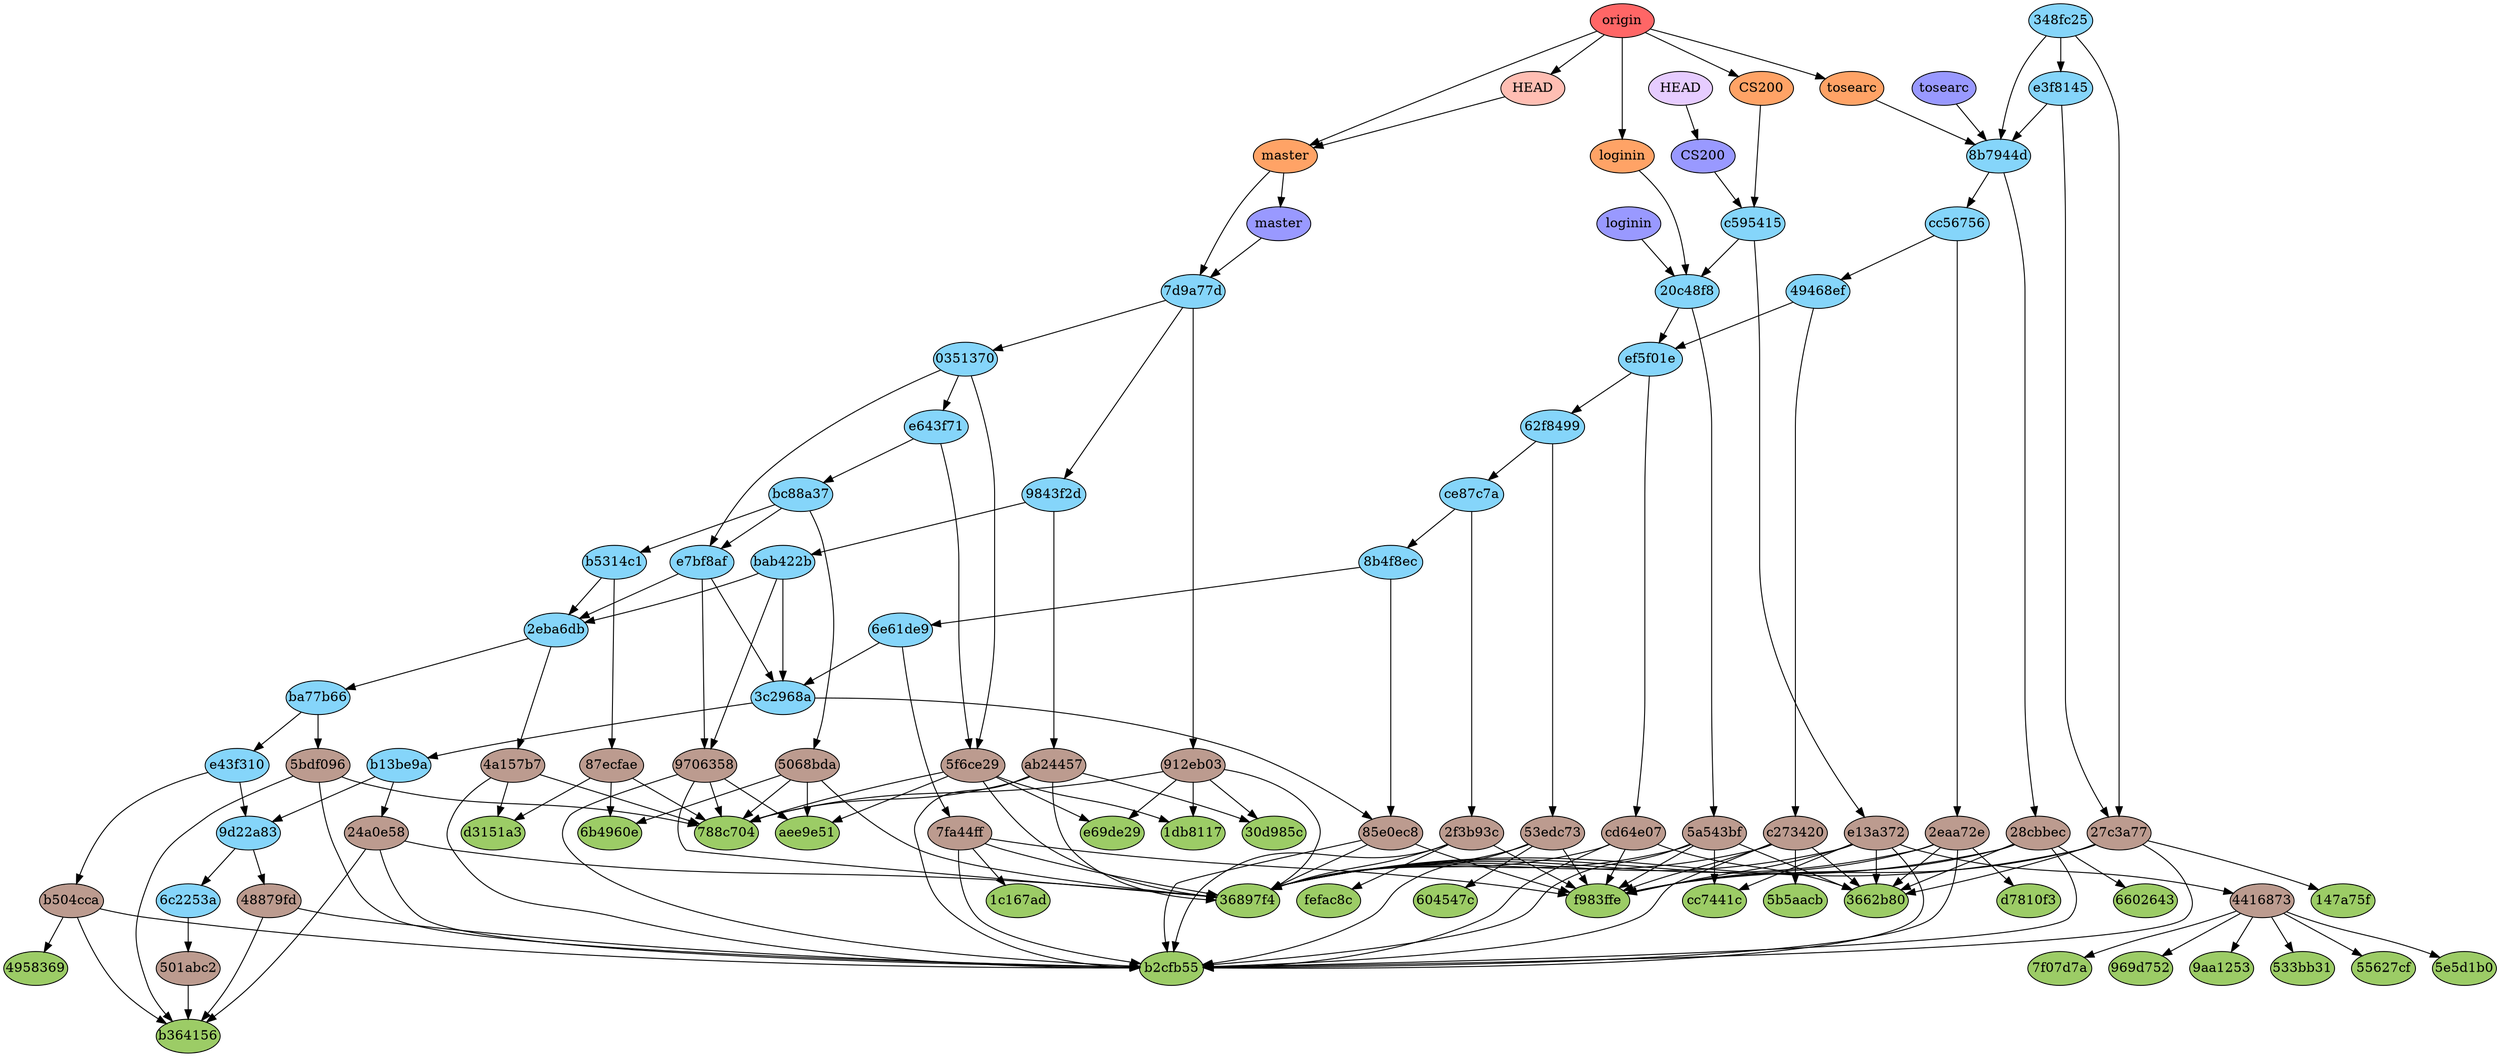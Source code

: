 digraph auto {
	graph [bgcolor=transparent]
	node [fixedsize=true style=filled width=0.95]
	"147a75f5976811b97dddb3ef4c3b85c09c640073" [label="147a75f" fillcolor="#9ccc66"]
	"1c167ada321ea85cb79c5aae456836783fbe2055" [label="1c167ad" fillcolor="#9ccc66"]
	"1db81179feb4a6f42f68bb6bdbeed4b7da32d87d" [label="1db8117" fillcolor="#9ccc66"]
	"30d985ca92a3fb6e74b2e5655bfa7c711bba2a00" [label="30d985c" fillcolor="#9ccc66"]
	"3662b80739e55396d7d49869f5adc5622dc7384c" [label="3662b80" fillcolor="#9ccc66"]
	"36897f4d9c5e5a64bb28efb0022751d03d3c1a06" [label="36897f4" fillcolor="#9ccc66"]
	"49583691234415d8cf88a6c123c7686b1fc3fed3" [label=4958369 fillcolor="#9ccc66"]
	"533bb317f7806e63818a417ab3799ab82aa744c4" [label="533bb31" fillcolor="#9ccc66"]
	"55627cf721a24489dcb8ab58a284d04ee121dddb" [label="55627cf" fillcolor="#9ccc66"]
	"5b5aacb5ddf30a7cfddec92e9a39023866948f41" [label="5b5aacb" fillcolor="#9ccc66"]
	"5e5d1b06efcf0021e8b4df2d154fa8c8991d65fb" [label="5e5d1b0" fillcolor="#9ccc66"]
	"604547ce0657e9351779712ae24a2679503be00f" [label="604547c" fillcolor="#9ccc66"]
	"6602643592b3cf04d98afc46416d4ffcdaac86fa" [label=6602643 fillcolor="#9ccc66"]
	"6b4960e5f1708140a714c68a914a3cc459de4c2c" [label="6b4960e" fillcolor="#9ccc66"]
	"788c7041e7d82086ac63eb6776e277d01e155227" [label="788c704" fillcolor="#9ccc66"]
	"7f07d7a01a3253bfc79efc9cc51cbf05fd30e2a4" [label="7f07d7a" fillcolor="#9ccc66"]
	"969d752af4315d7d99fe8a9154781ef0fe3d214a" [label="969d752" fillcolor="#9ccc66"]
	"9aa12531bf91f35113eb7e62839442b40b9e6251" [label="9aa1253" fillcolor="#9ccc66"]
	aee9e511916d820ec0008256042e3d06f281866d [label=aee9e51 fillcolor="#9ccc66"]
	b2cfb55554e77f8ec8a6ce6a3186b0041f58800f [label=b2cfb55 fillcolor="#9ccc66"]
	b364156274e583666422cedcbf66c4ee7cc4d7dd [label=b364156 fillcolor="#9ccc66"]
	cc7441c75f99ba17523876f53d3f1d44e5688232 [label=cc7441c fillcolor="#9ccc66"]
	d3151a32c95605b67bd0e63665c9986fb820cf9e [label=d3151a3 fillcolor="#9ccc66"]
	d7810f33b33364572c44dd54a2cb862a7fb262ad [label=d7810f3 fillcolor="#9ccc66"]
	e69de29bb2d1d6434b8b29ae775ad8c2e48c5391 [label=e69de29 fillcolor="#9ccc66"]
	f983ffe4ed5edb55270fd4a34c61a2716a0c8fba [label=f983ffe fillcolor="#9ccc66"]
	fefac8cfb3f2a4c6b6d44bb784aa57025dde9608 [label=fefac8c fillcolor="#9ccc66"]
	"24a0e58a062a47f8033e0178568c84d0b1cb7d31" [label="24a0e58" fillcolor="#bc9b8f"]
	"24a0e58a062a47f8033e0178568c84d0b1cb7d31" -> "36897f4d9c5e5a64bb28efb0022751d03d3c1a06"
	"24a0e58a062a47f8033e0178568c84d0b1cb7d31" -> b364156274e583666422cedcbf66c4ee7cc4d7dd
	"24a0e58a062a47f8033e0178568c84d0b1cb7d31" -> b2cfb55554e77f8ec8a6ce6a3186b0041f58800f
	"27c3a779d64ecb0cd095c995fbe3175d73745af1" [label="27c3a77" fillcolor="#bc9b8f"]
	"27c3a779d64ecb0cd095c995fbe3175d73745af1" -> "36897f4d9c5e5a64bb28efb0022751d03d3c1a06"
	"27c3a779d64ecb0cd095c995fbe3175d73745af1" -> "3662b80739e55396d7d49869f5adc5622dc7384c"
	"27c3a779d64ecb0cd095c995fbe3175d73745af1" -> f983ffe4ed5edb55270fd4a34c61a2716a0c8fba
	"27c3a779d64ecb0cd095c995fbe3175d73745af1" -> b2cfb55554e77f8ec8a6ce6a3186b0041f58800f
	"27c3a779d64ecb0cd095c995fbe3175d73745af1" -> "147a75f5976811b97dddb3ef4c3b85c09c640073"
	"28cbbec0094fb0450aa9722e35a7ee93b43bbc04" [label="28cbbec" fillcolor="#bc9b8f"]
	"28cbbec0094fb0450aa9722e35a7ee93b43bbc04" -> "36897f4d9c5e5a64bb28efb0022751d03d3c1a06"
	"28cbbec0094fb0450aa9722e35a7ee93b43bbc04" -> "3662b80739e55396d7d49869f5adc5622dc7384c"
	"28cbbec0094fb0450aa9722e35a7ee93b43bbc04" -> f983ffe4ed5edb55270fd4a34c61a2716a0c8fba
	"28cbbec0094fb0450aa9722e35a7ee93b43bbc04" -> b2cfb55554e77f8ec8a6ce6a3186b0041f58800f
	"28cbbec0094fb0450aa9722e35a7ee93b43bbc04" -> "6602643592b3cf04d98afc46416d4ffcdaac86fa"
	"2eaa72ec217e6cbb01e7f5a954d5d3265e51cfcd" [label="2eaa72e" fillcolor="#bc9b8f"]
	"2eaa72ec217e6cbb01e7f5a954d5d3265e51cfcd" -> "36897f4d9c5e5a64bb28efb0022751d03d3c1a06"
	"2eaa72ec217e6cbb01e7f5a954d5d3265e51cfcd" -> "3662b80739e55396d7d49869f5adc5622dc7384c"
	"2eaa72ec217e6cbb01e7f5a954d5d3265e51cfcd" -> f983ffe4ed5edb55270fd4a34c61a2716a0c8fba
	"2eaa72ec217e6cbb01e7f5a954d5d3265e51cfcd" -> b2cfb55554e77f8ec8a6ce6a3186b0041f58800f
	"2eaa72ec217e6cbb01e7f5a954d5d3265e51cfcd" -> d7810f33b33364572c44dd54a2cb862a7fb262ad
	"2f3b93c3ae5296ba9163ee277f924e4637eed1fa" [label="2f3b93c" fillcolor="#bc9b8f"]
	"2f3b93c3ae5296ba9163ee277f924e4637eed1fa" -> "36897f4d9c5e5a64bb28efb0022751d03d3c1a06"
	"2f3b93c3ae5296ba9163ee277f924e4637eed1fa" -> fefac8cfb3f2a4c6b6d44bb784aa57025dde9608
	"2f3b93c3ae5296ba9163ee277f924e4637eed1fa" -> f983ffe4ed5edb55270fd4a34c61a2716a0c8fba
	"2f3b93c3ae5296ba9163ee277f924e4637eed1fa" -> b2cfb55554e77f8ec8a6ce6a3186b0041f58800f
	"4416873523fbfaea08ea9980b445c4a9d4a55275" [label=4416873 fillcolor="#bc9b8f"]
	"4416873523fbfaea08ea9980b445c4a9d4a55275" -> "55627cf721a24489dcb8ab58a284d04ee121dddb"
	"4416873523fbfaea08ea9980b445c4a9d4a55275" -> "533bb317f7806e63818a417ab3799ab82aa744c4"
	"4416873523fbfaea08ea9980b445c4a9d4a55275" -> "5e5d1b06efcf0021e8b4df2d154fa8c8991d65fb"
	"4416873523fbfaea08ea9980b445c4a9d4a55275" -> "7f07d7a01a3253bfc79efc9cc51cbf05fd30e2a4"
	"4416873523fbfaea08ea9980b445c4a9d4a55275" -> "969d752af4315d7d99fe8a9154781ef0fe3d214a"
	"4416873523fbfaea08ea9980b445c4a9d4a55275" -> "9aa12531bf91f35113eb7e62839442b40b9e6251"
	"48879fdfd6c3f389827e4c8d633cc512b0243a03" [label="48879fd" fillcolor="#bc9b8f"]
	"48879fdfd6c3f389827e4c8d633cc512b0243a03" -> b364156274e583666422cedcbf66c4ee7cc4d7dd
	"48879fdfd6c3f389827e4c8d633cc512b0243a03" -> b2cfb55554e77f8ec8a6ce6a3186b0041f58800f
	"4a157b796d92081ade8b803da6b0a91d02f8b200" [label="4a157b7" fillcolor="#bc9b8f"]
	"4a157b796d92081ade8b803da6b0a91d02f8b200" -> "788c7041e7d82086ac63eb6776e277d01e155227"
	"4a157b796d92081ade8b803da6b0a91d02f8b200" -> d3151a32c95605b67bd0e63665c9986fb820cf9e
	"4a157b796d92081ade8b803da6b0a91d02f8b200" -> b2cfb55554e77f8ec8a6ce6a3186b0041f58800f
	"501abc288e944a7d535a36c19a6557dd72f1406e" [label="501abc2" fillcolor="#bc9b8f"]
	"501abc288e944a7d535a36c19a6557dd72f1406e" -> b364156274e583666422cedcbf66c4ee7cc4d7dd
	"5068bdac9565633187e7e278536e124ba1f6490a" [label="5068bda" fillcolor="#bc9b8f"]
	"5068bdac9565633187e7e278536e124ba1f6490a" -> "36897f4d9c5e5a64bb28efb0022751d03d3c1a06"
	"5068bdac9565633187e7e278536e124ba1f6490a" -> "788c7041e7d82086ac63eb6776e277d01e155227"
	"5068bdac9565633187e7e278536e124ba1f6490a" -> aee9e511916d820ec0008256042e3d06f281866d
	"5068bdac9565633187e7e278536e124ba1f6490a" -> "6b4960e5f1708140a714c68a914a3cc459de4c2c"
	"53edc73c4f753dbe55c5d78c634c939457a64e81" [label="53edc73" fillcolor="#bc9b8f"]
	"53edc73c4f753dbe55c5d78c634c939457a64e81" -> "36897f4d9c5e5a64bb28efb0022751d03d3c1a06"
	"53edc73c4f753dbe55c5d78c634c939457a64e81" -> "604547ce0657e9351779712ae24a2679503be00f"
	"53edc73c4f753dbe55c5d78c634c939457a64e81" -> f983ffe4ed5edb55270fd4a34c61a2716a0c8fba
	"53edc73c4f753dbe55c5d78c634c939457a64e81" -> b2cfb55554e77f8ec8a6ce6a3186b0041f58800f
	"5a543bf40c926ad5fef0af2765a52a6710e57930" [label="5a543bf" fillcolor="#bc9b8f"]
	"5a543bf40c926ad5fef0af2765a52a6710e57930" -> "36897f4d9c5e5a64bb28efb0022751d03d3c1a06"
	"5a543bf40c926ad5fef0af2765a52a6710e57930" -> "3662b80739e55396d7d49869f5adc5622dc7384c"
	"5a543bf40c926ad5fef0af2765a52a6710e57930" -> f983ffe4ed5edb55270fd4a34c61a2716a0c8fba
	"5a543bf40c926ad5fef0af2765a52a6710e57930" -> cc7441c75f99ba17523876f53d3f1d44e5688232
	"5a543bf40c926ad5fef0af2765a52a6710e57930" -> b2cfb55554e77f8ec8a6ce6a3186b0041f58800f
	"5bdf0969a436ef4cca18da6246bb19218aaea38f" [label="5bdf096" fillcolor="#bc9b8f"]
	"5bdf0969a436ef4cca18da6246bb19218aaea38f" -> "788c7041e7d82086ac63eb6776e277d01e155227"
	"5bdf0969a436ef4cca18da6246bb19218aaea38f" -> b364156274e583666422cedcbf66c4ee7cc4d7dd
	"5bdf0969a436ef4cca18da6246bb19218aaea38f" -> b2cfb55554e77f8ec8a6ce6a3186b0041f58800f
	"5f6ce2959dd4f4c99c49e7aa0d43775a6ee3ab09" [label="5f6ce29" fillcolor="#bc9b8f"]
	"5f6ce2959dd4f4c99c49e7aa0d43775a6ee3ab09" -> "36897f4d9c5e5a64bb28efb0022751d03d3c1a06"
	"5f6ce2959dd4f4c99c49e7aa0d43775a6ee3ab09" -> "788c7041e7d82086ac63eb6776e277d01e155227"
	"5f6ce2959dd4f4c99c49e7aa0d43775a6ee3ab09" -> aee9e511916d820ec0008256042e3d06f281866d
	"5f6ce2959dd4f4c99c49e7aa0d43775a6ee3ab09" -> e69de29bb2d1d6434b8b29ae775ad8c2e48c5391
	"5f6ce2959dd4f4c99c49e7aa0d43775a6ee3ab09" -> "1db81179feb4a6f42f68bb6bdbeed4b7da32d87d"
	"7fa44ffa25077cc3a11a8007ea51c34f209855e5" [label="7fa44ff" fillcolor="#bc9b8f"]
	"7fa44ffa25077cc3a11a8007ea51c34f209855e5" -> "36897f4d9c5e5a64bb28efb0022751d03d3c1a06"
	"7fa44ffa25077cc3a11a8007ea51c34f209855e5" -> "1c167ada321ea85cb79c5aae456836783fbe2055"
	"7fa44ffa25077cc3a11a8007ea51c34f209855e5" -> f983ffe4ed5edb55270fd4a34c61a2716a0c8fba
	"7fa44ffa25077cc3a11a8007ea51c34f209855e5" -> b2cfb55554e77f8ec8a6ce6a3186b0041f58800f
	"85e0ec8ebf531be85e112fa249b0e1e7cf93335d" [label="85e0ec8" fillcolor="#bc9b8f"]
	"85e0ec8ebf531be85e112fa249b0e1e7cf93335d" -> "36897f4d9c5e5a64bb28efb0022751d03d3c1a06"
	"85e0ec8ebf531be85e112fa249b0e1e7cf93335d" -> f983ffe4ed5edb55270fd4a34c61a2716a0c8fba
	"85e0ec8ebf531be85e112fa249b0e1e7cf93335d" -> b2cfb55554e77f8ec8a6ce6a3186b0041f58800f
	"87ecfae1db625a2a6b85e219d76686e1022030c7" [label="87ecfae" fillcolor="#bc9b8f"]
	"87ecfae1db625a2a6b85e219d76686e1022030c7" -> "788c7041e7d82086ac63eb6776e277d01e155227"
	"87ecfae1db625a2a6b85e219d76686e1022030c7" -> d3151a32c95605b67bd0e63665c9986fb820cf9e
	"87ecfae1db625a2a6b85e219d76686e1022030c7" -> "6b4960e5f1708140a714c68a914a3cc459de4c2c"
	"912eb0393a70d8b2b44a2ff420a541183d160b2a" [label="912eb03" fillcolor="#bc9b8f"]
	"912eb0393a70d8b2b44a2ff420a541183d160b2a" -> "36897f4d9c5e5a64bb28efb0022751d03d3c1a06"
	"912eb0393a70d8b2b44a2ff420a541183d160b2a" -> "788c7041e7d82086ac63eb6776e277d01e155227"
	"912eb0393a70d8b2b44a2ff420a541183d160b2a" -> "30d985ca92a3fb6e74b2e5655bfa7c711bba2a00"
	"912eb0393a70d8b2b44a2ff420a541183d160b2a" -> e69de29bb2d1d6434b8b29ae775ad8c2e48c5391
	"912eb0393a70d8b2b44a2ff420a541183d160b2a" -> "1db81179feb4a6f42f68bb6bdbeed4b7da32d87d"
	"97063580a8b2e19db0daf1470dde424fe6fb07f1" [label=9706358 fillcolor="#bc9b8f"]
	"97063580a8b2e19db0daf1470dde424fe6fb07f1" -> "36897f4d9c5e5a64bb28efb0022751d03d3c1a06"
	"97063580a8b2e19db0daf1470dde424fe6fb07f1" -> "788c7041e7d82086ac63eb6776e277d01e155227"
	"97063580a8b2e19db0daf1470dde424fe6fb07f1" -> aee9e511916d820ec0008256042e3d06f281866d
	"97063580a8b2e19db0daf1470dde424fe6fb07f1" -> b2cfb55554e77f8ec8a6ce6a3186b0041f58800f
	ab2445749e539d8fcaad589a9b0ef85c30580ec3 [label=ab24457 fillcolor="#bc9b8f"]
	ab2445749e539d8fcaad589a9b0ef85c30580ec3 -> "36897f4d9c5e5a64bb28efb0022751d03d3c1a06"
	ab2445749e539d8fcaad589a9b0ef85c30580ec3 -> "788c7041e7d82086ac63eb6776e277d01e155227"
	ab2445749e539d8fcaad589a9b0ef85c30580ec3 -> "30d985ca92a3fb6e74b2e5655bfa7c711bba2a00"
	ab2445749e539d8fcaad589a9b0ef85c30580ec3 -> b2cfb55554e77f8ec8a6ce6a3186b0041f58800f
	b504ccad4bce7b785e0767440753f3ece398c771 [label=b504cca fillcolor="#bc9b8f"]
	b504ccad4bce7b785e0767440753f3ece398c771 -> "49583691234415d8cf88a6c123c7686b1fc3fed3"
	b504ccad4bce7b785e0767440753f3ece398c771 -> b364156274e583666422cedcbf66c4ee7cc4d7dd
	b504ccad4bce7b785e0767440753f3ece398c771 -> b2cfb55554e77f8ec8a6ce6a3186b0041f58800f
	c27342098ba339a1236b4ac397cc7c33571a80b7 [label=c273420 fillcolor="#bc9b8f"]
	c27342098ba339a1236b4ac397cc7c33571a80b7 -> "36897f4d9c5e5a64bb28efb0022751d03d3c1a06"
	c27342098ba339a1236b4ac397cc7c33571a80b7 -> "3662b80739e55396d7d49869f5adc5622dc7384c"
	c27342098ba339a1236b4ac397cc7c33571a80b7 -> f983ffe4ed5edb55270fd4a34c61a2716a0c8fba
	c27342098ba339a1236b4ac397cc7c33571a80b7 -> b2cfb55554e77f8ec8a6ce6a3186b0041f58800f
	c27342098ba339a1236b4ac397cc7c33571a80b7 -> "5b5aacb5ddf30a7cfddec92e9a39023866948f41"
	cd64e074a6137ce79a5599add954055edff0a00d [label=cd64e07 fillcolor="#bc9b8f"]
	cd64e074a6137ce79a5599add954055edff0a00d -> "36897f4d9c5e5a64bb28efb0022751d03d3c1a06"
	cd64e074a6137ce79a5599add954055edff0a00d -> "3662b80739e55396d7d49869f5adc5622dc7384c"
	cd64e074a6137ce79a5599add954055edff0a00d -> f983ffe4ed5edb55270fd4a34c61a2716a0c8fba
	cd64e074a6137ce79a5599add954055edff0a00d -> b2cfb55554e77f8ec8a6ce6a3186b0041f58800f
	e13a3725facb2d7934ac75ff5bc9c354954fa810 [label=e13a372 fillcolor="#bc9b8f"]
	e13a3725facb2d7934ac75ff5bc9c354954fa810 -> "4416873523fbfaea08ea9980b445c4a9d4a55275"
	e13a3725facb2d7934ac75ff5bc9c354954fa810 -> "36897f4d9c5e5a64bb28efb0022751d03d3c1a06"
	e13a3725facb2d7934ac75ff5bc9c354954fa810 -> "3662b80739e55396d7d49869f5adc5622dc7384c"
	e13a3725facb2d7934ac75ff5bc9c354954fa810 -> f983ffe4ed5edb55270fd4a34c61a2716a0c8fba
	e13a3725facb2d7934ac75ff5bc9c354954fa810 -> cc7441c75f99ba17523876f53d3f1d44e5688232
	e13a3725facb2d7934ac75ff5bc9c354954fa810 -> b2cfb55554e77f8ec8a6ce6a3186b0041f58800f
	"0351370fea2f93e08e6bbc6b4684e32e13490496" [label=0351370 fillcolor="#85d5fa"]
	"0351370fea2f93e08e6bbc6b4684e32e13490496" -> "5f6ce2959dd4f4c99c49e7aa0d43775a6ee3ab09"
	"0351370fea2f93e08e6bbc6b4684e32e13490496" -> e7bf8afb766ee15fc9ce2afd07621d14f0c5e5f9
	"0351370fea2f93e08e6bbc6b4684e32e13490496" -> e643f716fb2e57bd0991619b3f1ce861bbea2d82
	"20c48f85de80feaec164b2c0b5524c07e1043135" [label="20c48f8" fillcolor="#85d5fa"]
	"20c48f85de80feaec164b2c0b5524c07e1043135" -> "5a543bf40c926ad5fef0af2765a52a6710e57930"
	"20c48f85de80feaec164b2c0b5524c07e1043135" -> ef5f01ef7c772bf78bb0eff156f43f7f350a02f2
	"2eba6db6d9f8c94cfe4a2aaf5cb704ea45f2371e" [label="2eba6db" fillcolor="#85d5fa"]
	"2eba6db6d9f8c94cfe4a2aaf5cb704ea45f2371e" -> "4a157b796d92081ade8b803da6b0a91d02f8b200"
	"2eba6db6d9f8c94cfe4a2aaf5cb704ea45f2371e" -> ba77b6688fe07871dd4ca939e5fc9d4daad33c13
	"348fc2521f7c5d6fa07f429d9dbd08d5870d05e0" [label="348fc25" fillcolor="#85d5fa"]
	"348fc2521f7c5d6fa07f429d9dbd08d5870d05e0" -> "27c3a779d64ecb0cd095c995fbe3175d73745af1"
	"348fc2521f7c5d6fa07f429d9dbd08d5870d05e0" -> "8b7944d00adfb99cfe892b4c0dc223bbaeedb6da"
	"348fc2521f7c5d6fa07f429d9dbd08d5870d05e0" -> e3f8145f11175e9b77a3d14ddd09492907f84f3a
	"3c2968a04eefa80c721138687734a4d480553416" [label="3c2968a" fillcolor="#85d5fa"]
	"3c2968a04eefa80c721138687734a4d480553416" -> "85e0ec8ebf531be85e112fa249b0e1e7cf93335d"
	"3c2968a04eefa80c721138687734a4d480553416" -> b13be9ab5b4c192aded45587c15e5d53b550b19a
	"49468efdf1d44205a6d1d3218b465e415c102736" [label="49468ef" fillcolor="#85d5fa"]
	"49468efdf1d44205a6d1d3218b465e415c102736" -> c27342098ba339a1236b4ac397cc7c33571a80b7
	"49468efdf1d44205a6d1d3218b465e415c102736" -> ef5f01ef7c772bf78bb0eff156f43f7f350a02f2
	"62f8499641c0621fcc836f05e8a870457a766380" [label="62f8499" fillcolor="#85d5fa"]
	"62f8499641c0621fcc836f05e8a870457a766380" -> "53edc73c4f753dbe55c5d78c634c939457a64e81"
	"62f8499641c0621fcc836f05e8a870457a766380" -> ce87c7ac54396cc4efdedd5220e4e46406e92a66
	"6c2253a8811273c29f1903f277d1cdae9a070c34" [label="6c2253a" fillcolor="#85d5fa"]
	"6c2253a8811273c29f1903f277d1cdae9a070c34" -> "501abc288e944a7d535a36c19a6557dd72f1406e"
	"6e61de91042e0a2425286761a43434f09429b422" [label="6e61de9" fillcolor="#85d5fa"]
	"6e61de91042e0a2425286761a43434f09429b422" -> "7fa44ffa25077cc3a11a8007ea51c34f209855e5"
	"6e61de91042e0a2425286761a43434f09429b422" -> "3c2968a04eefa80c721138687734a4d480553416"
	"7d9a77d97c8f5d11fb232344e9b486cf7f292645" [label="7d9a77d" fillcolor="#85d5fa"]
	"7d9a77d97c8f5d11fb232344e9b486cf7f292645" -> "912eb0393a70d8b2b44a2ff420a541183d160b2a"
	"7d9a77d97c8f5d11fb232344e9b486cf7f292645" -> "0351370fea2f93e08e6bbc6b4684e32e13490496"
	"7d9a77d97c8f5d11fb232344e9b486cf7f292645" -> "9843f2d68a03099eff13319a51961c2d4ebff2db"
	"8b4f8ec34a962a655f5f57b6a5a083de780ab529" [label="8b4f8ec" fillcolor="#85d5fa"]
	"8b4f8ec34a962a655f5f57b6a5a083de780ab529" -> "85e0ec8ebf531be85e112fa249b0e1e7cf93335d"
	"8b4f8ec34a962a655f5f57b6a5a083de780ab529" -> "6e61de91042e0a2425286761a43434f09429b422"
	"8b7944d00adfb99cfe892b4c0dc223bbaeedb6da" [label="8b7944d" fillcolor="#85d5fa"]
	"8b7944d00adfb99cfe892b4c0dc223bbaeedb6da" -> "28cbbec0094fb0450aa9722e35a7ee93b43bbc04"
	"8b7944d00adfb99cfe892b4c0dc223bbaeedb6da" -> cc56756ee455b585e39b69525f1a8edc1af51d76
	"9843f2d68a03099eff13319a51961c2d4ebff2db" [label="9843f2d" fillcolor="#85d5fa"]
	"9843f2d68a03099eff13319a51961c2d4ebff2db" -> ab2445749e539d8fcaad589a9b0ef85c30580ec3
	"9843f2d68a03099eff13319a51961c2d4ebff2db" -> bab422beec017ae2e3ba37d093b192504d3c7249
	"9d22a8344cfe9408f6892e7636c98fa6cac6943d" [label="9d22a83" fillcolor="#85d5fa"]
	"9d22a8344cfe9408f6892e7636c98fa6cac6943d" -> "48879fdfd6c3f389827e4c8d633cc512b0243a03"
	"9d22a8344cfe9408f6892e7636c98fa6cac6943d" -> "6c2253a8811273c29f1903f277d1cdae9a070c34"
	b13be9ab5b4c192aded45587c15e5d53b550b19a [label=b13be9a fillcolor="#85d5fa"]
	b13be9ab5b4c192aded45587c15e5d53b550b19a -> "24a0e58a062a47f8033e0178568c84d0b1cb7d31"
	b13be9ab5b4c192aded45587c15e5d53b550b19a -> "9d22a8344cfe9408f6892e7636c98fa6cac6943d"
	b5314c1a6449e7902e4a4cb5730712959797752f [label=b5314c1 fillcolor="#85d5fa"]
	b5314c1a6449e7902e4a4cb5730712959797752f -> "87ecfae1db625a2a6b85e219d76686e1022030c7"
	b5314c1a6449e7902e4a4cb5730712959797752f -> "2eba6db6d9f8c94cfe4a2aaf5cb704ea45f2371e"
	ba77b6688fe07871dd4ca939e5fc9d4daad33c13 [label=ba77b66 fillcolor="#85d5fa"]
	ba77b6688fe07871dd4ca939e5fc9d4daad33c13 -> "5bdf0969a436ef4cca18da6246bb19218aaea38f"
	ba77b6688fe07871dd4ca939e5fc9d4daad33c13 -> e43f310ee44202d242daac5c8e3b45fb39686ea2
	bab422beec017ae2e3ba37d093b192504d3c7249 [label=bab422b fillcolor="#85d5fa"]
	bab422beec017ae2e3ba37d093b192504d3c7249 -> "97063580a8b2e19db0daf1470dde424fe6fb07f1"
	bab422beec017ae2e3ba37d093b192504d3c7249 -> "2eba6db6d9f8c94cfe4a2aaf5cb704ea45f2371e"
	bab422beec017ae2e3ba37d093b192504d3c7249 -> "3c2968a04eefa80c721138687734a4d480553416"
	bc88a3775fd592e49519fc55cfb25fa9496e3c80 [label=bc88a37 fillcolor="#85d5fa"]
	bc88a3775fd592e49519fc55cfb25fa9496e3c80 -> "5068bdac9565633187e7e278536e124ba1f6490a"
	bc88a3775fd592e49519fc55cfb25fa9496e3c80 -> b5314c1a6449e7902e4a4cb5730712959797752f
	bc88a3775fd592e49519fc55cfb25fa9496e3c80 -> e7bf8afb766ee15fc9ce2afd07621d14f0c5e5f9
	c595415542f389e69fcc4dc0fc6514b914b80c4b [label=c595415 fillcolor="#85d5fa"]
	c595415542f389e69fcc4dc0fc6514b914b80c4b -> e13a3725facb2d7934ac75ff5bc9c354954fa810
	c595415542f389e69fcc4dc0fc6514b914b80c4b -> "20c48f85de80feaec164b2c0b5524c07e1043135"
	cc56756ee455b585e39b69525f1a8edc1af51d76 [label=cc56756 fillcolor="#85d5fa"]
	cc56756ee455b585e39b69525f1a8edc1af51d76 -> "2eaa72ec217e6cbb01e7f5a954d5d3265e51cfcd"
	cc56756ee455b585e39b69525f1a8edc1af51d76 -> "49468efdf1d44205a6d1d3218b465e415c102736"
	ce87c7ac54396cc4efdedd5220e4e46406e92a66 [label=ce87c7a fillcolor="#85d5fa"]
	ce87c7ac54396cc4efdedd5220e4e46406e92a66 -> "2f3b93c3ae5296ba9163ee277f924e4637eed1fa"
	ce87c7ac54396cc4efdedd5220e4e46406e92a66 -> "8b4f8ec34a962a655f5f57b6a5a083de780ab529"
	e3f8145f11175e9b77a3d14ddd09492907f84f3a [label=e3f8145 fillcolor="#85d5fa"]
	e3f8145f11175e9b77a3d14ddd09492907f84f3a -> "27c3a779d64ecb0cd095c995fbe3175d73745af1"
	e3f8145f11175e9b77a3d14ddd09492907f84f3a -> "8b7944d00adfb99cfe892b4c0dc223bbaeedb6da"
	e43f310ee44202d242daac5c8e3b45fb39686ea2 [label=e43f310 fillcolor="#85d5fa"]
	e43f310ee44202d242daac5c8e3b45fb39686ea2 -> b504ccad4bce7b785e0767440753f3ece398c771
	e43f310ee44202d242daac5c8e3b45fb39686ea2 -> "9d22a8344cfe9408f6892e7636c98fa6cac6943d"
	e643f716fb2e57bd0991619b3f1ce861bbea2d82 [label=e643f71 fillcolor="#85d5fa"]
	e643f716fb2e57bd0991619b3f1ce861bbea2d82 -> "5f6ce2959dd4f4c99c49e7aa0d43775a6ee3ab09"
	e643f716fb2e57bd0991619b3f1ce861bbea2d82 -> bc88a3775fd592e49519fc55cfb25fa9496e3c80
	e7bf8afb766ee15fc9ce2afd07621d14f0c5e5f9 [label=e7bf8af fillcolor="#85d5fa"]
	e7bf8afb766ee15fc9ce2afd07621d14f0c5e5f9 -> "97063580a8b2e19db0daf1470dde424fe6fb07f1"
	e7bf8afb766ee15fc9ce2afd07621d14f0c5e5f9 -> "2eba6db6d9f8c94cfe4a2aaf5cb704ea45f2371e"
	e7bf8afb766ee15fc9ce2afd07621d14f0c5e5f9 -> "3c2968a04eefa80c721138687734a4d480553416"
	ef5f01ef7c772bf78bb0eff156f43f7f350a02f2 [label=ef5f01e fillcolor="#85d5fa"]
	ef5f01ef7c772bf78bb0eff156f43f7f350a02f2 -> cd64e074a6137ce79a5599add954055edff0a00d
	ef5f01ef7c772bf78bb0eff156f43f7f350a02f2 -> "62f8499641c0621fcc836f05e8a870457a766380"
	CS200 [label=CS200 fillcolor="#9999ff"]
	CS200 -> c595415542f389e69fcc4dc0fc6514b914b80c4b
	"logininfo-branch" [label=loginin fillcolor="#9999ff"]
	"logininfo-branch" -> "20c48f85de80feaec164b2c0b5524c07e1043135"
	master [label=master fillcolor="#9999ff"]
	master -> "7d9a77d97c8f5d11fb232344e9b486cf7f292645"
	"tosearch-branch" [label=tosearc fillcolor="#9999ff"]
	"tosearch-branch" -> "8b7944d00adfb99cfe892b4c0dc223bbaeedb6da"
	HEAD [label=HEAD fillcolor="#e6ccff"]
	HEAD -> CS200
	"origin/CS200" [label=CS200 fillcolor="#ffa366"]
	"origin/CS200" -> c595415542f389e69fcc4dc0fc6514b914b80c4b
	"origin/logininfo-branch" [label=loginin fillcolor="#ffa366"]
	"origin/logininfo-branch" -> "20c48f85de80feaec164b2c0b5524c07e1043135"
	"origin/master" [label=master fillcolor="#ffa366"]
	"origin/master" -> "7d9a77d97c8f5d11fb232344e9b486cf7f292645"
	"origin/tosearch-branch" [label=tosearc fillcolor="#ffa366"]
	"origin/tosearch-branch" -> "8b7944d00adfb99cfe892b4c0dc223bbaeedb6da"
	"origin/HEAD" [label=HEAD fillcolor="#ffbeb3"]
	"origin/HEAD" -> "origin/master"
	origin [label=origin fillcolor="#ff6666"]
	origin -> "origin/CS200"
	origin -> "origin/logininfo-branch"
	origin -> "origin/master"
	origin -> "origin/tosearch-branch"
	origin -> "origin/HEAD"
	"origin/master" -> master
}
